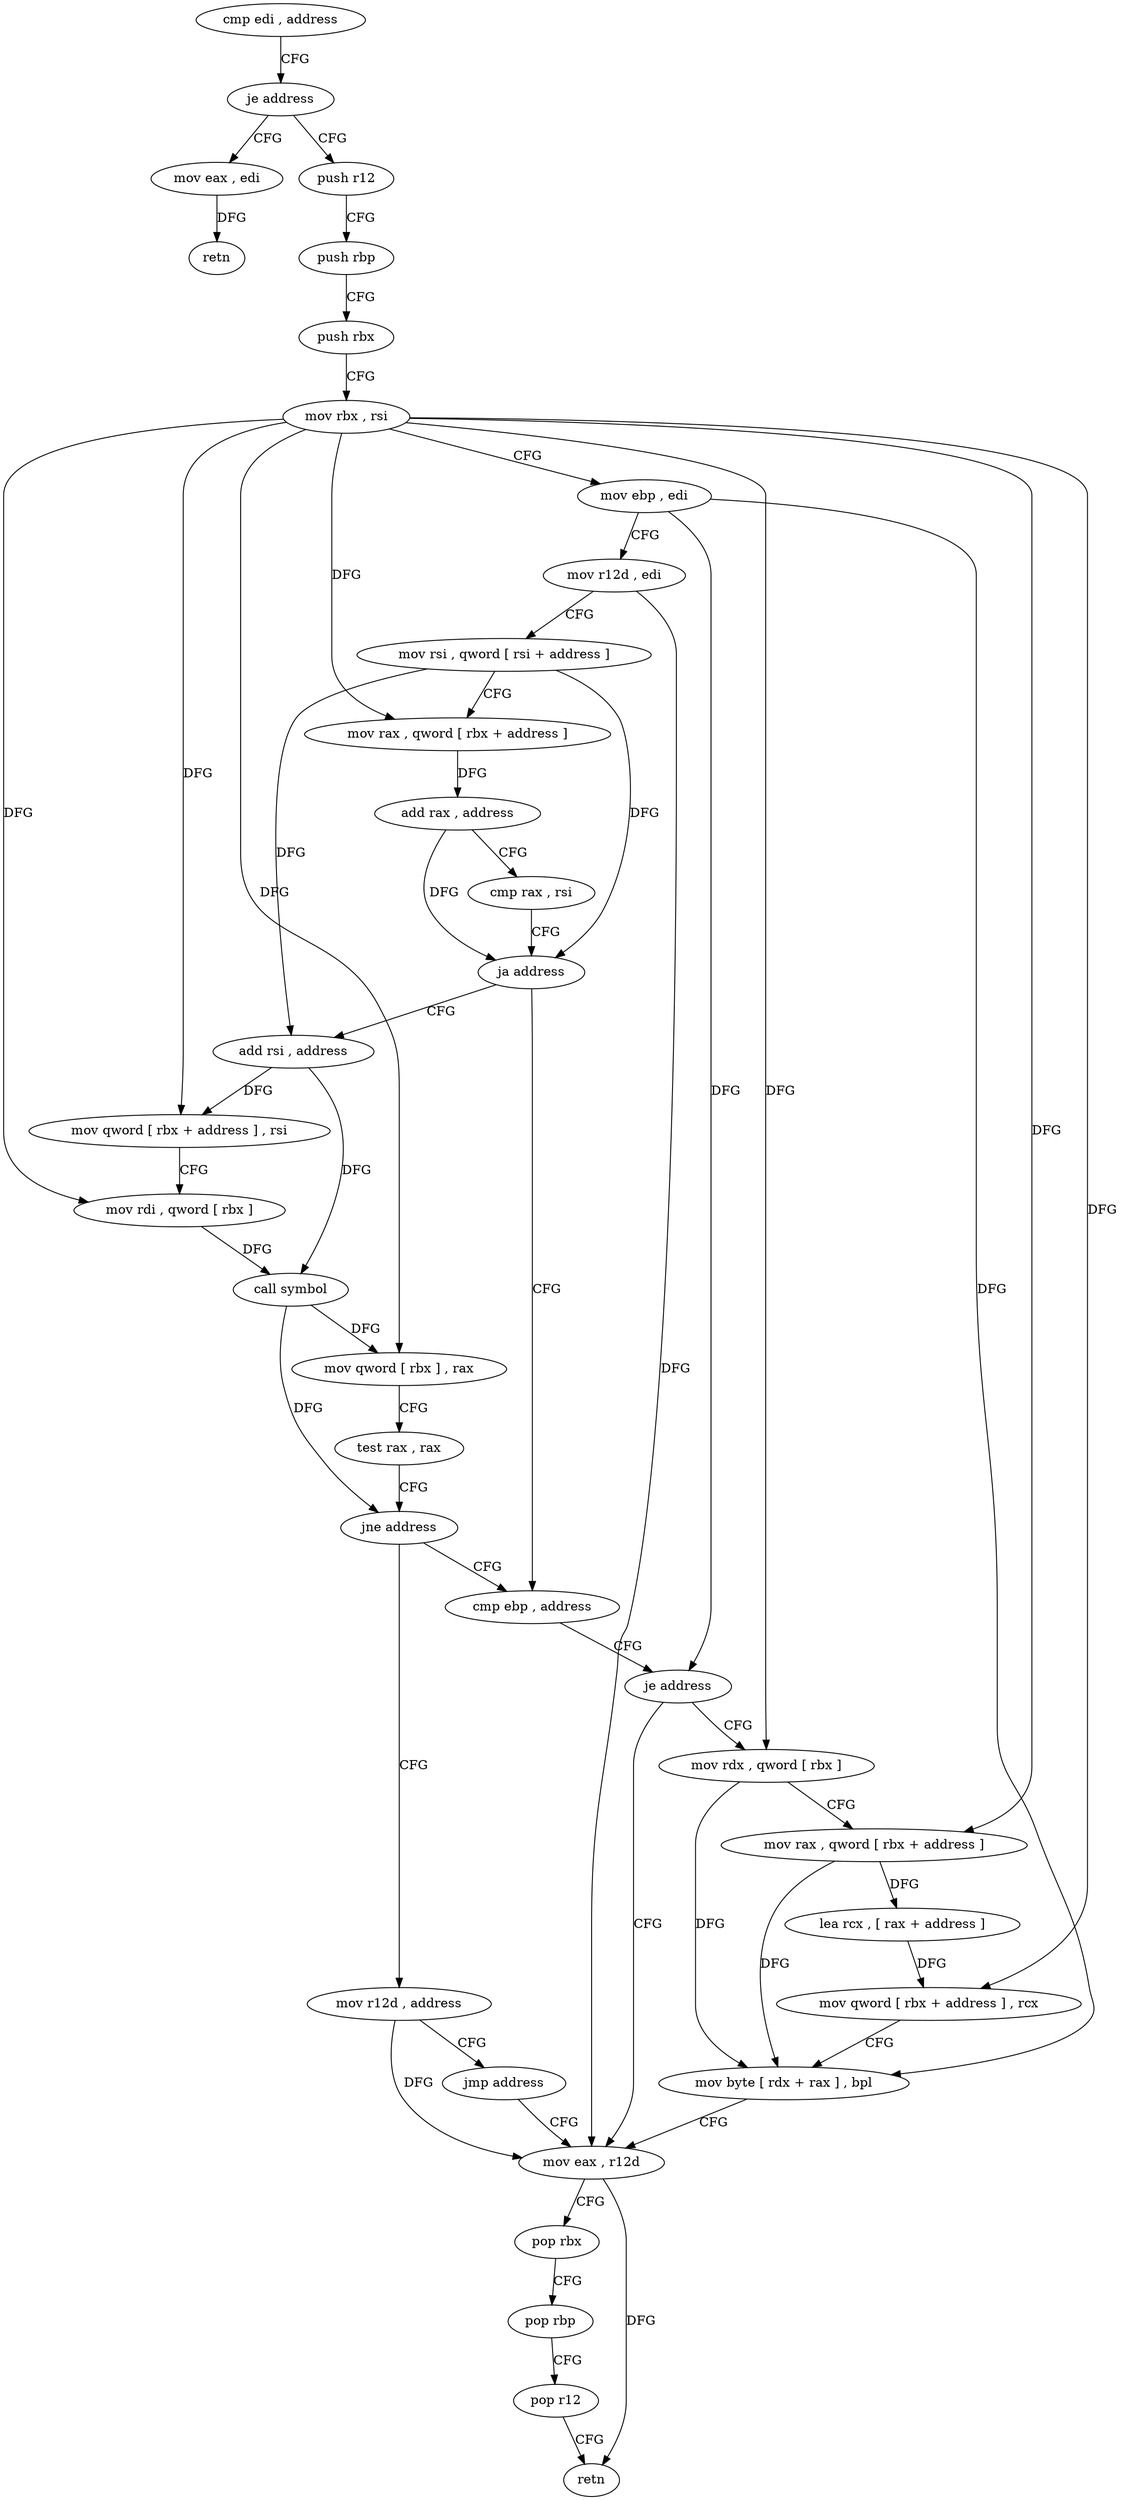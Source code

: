 digraph "func" {
"154169" [label = "cmp edi , address" ]
"154172" [label = "je address" ]
"154270" [label = "mov eax , edi" ]
"154174" [label = "push r12" ]
"154272" [label = "retn" ]
"154176" [label = "push rbp" ]
"154177" [label = "push rbx" ]
"154178" [label = "mov rbx , rsi" ]
"154181" [label = "mov ebp , edi" ]
"154183" [label = "mov r12d , edi" ]
"154186" [label = "mov rsi , qword [ rsi + address ]" ]
"154190" [label = "mov rax , qword [ rbx + address ]" ]
"154194" [label = "add rax , address" ]
"154198" [label = "cmp rax , rsi" ]
"154201" [label = "ja address" ]
"154235" [label = "add rsi , address" ]
"154203" [label = "cmp ebp , address" ]
"154242" [label = "mov qword [ rbx + address ] , rsi" ]
"154246" [label = "mov rdi , qword [ rbx ]" ]
"154249" [label = "call symbol" ]
"154254" [label = "mov qword [ rbx ] , rax" ]
"154257" [label = "test rax , rax" ]
"154260" [label = "jne address" ]
"154262" [label = "mov r12d , address" ]
"154206" [label = "je address" ]
"154227" [label = "mov eax , r12d" ]
"154208" [label = "mov rdx , qword [ rbx ]" ]
"154268" [label = "jmp address" ]
"154230" [label = "pop rbx" ]
"154231" [label = "pop rbp" ]
"154232" [label = "pop r12" ]
"154234" [label = "retn" ]
"154211" [label = "mov rax , qword [ rbx + address ]" ]
"154215" [label = "lea rcx , [ rax + address ]" ]
"154219" [label = "mov qword [ rbx + address ] , rcx" ]
"154223" [label = "mov byte [ rdx + rax ] , bpl" ]
"154169" -> "154172" [ label = "CFG" ]
"154172" -> "154270" [ label = "CFG" ]
"154172" -> "154174" [ label = "CFG" ]
"154270" -> "154272" [ label = "DFG" ]
"154174" -> "154176" [ label = "CFG" ]
"154176" -> "154177" [ label = "CFG" ]
"154177" -> "154178" [ label = "CFG" ]
"154178" -> "154181" [ label = "CFG" ]
"154178" -> "154190" [ label = "DFG" ]
"154178" -> "154242" [ label = "DFG" ]
"154178" -> "154246" [ label = "DFG" ]
"154178" -> "154254" [ label = "DFG" ]
"154178" -> "154208" [ label = "DFG" ]
"154178" -> "154211" [ label = "DFG" ]
"154178" -> "154219" [ label = "DFG" ]
"154181" -> "154183" [ label = "CFG" ]
"154181" -> "154206" [ label = "DFG" ]
"154181" -> "154223" [ label = "DFG" ]
"154183" -> "154186" [ label = "CFG" ]
"154183" -> "154227" [ label = "DFG" ]
"154186" -> "154190" [ label = "CFG" ]
"154186" -> "154201" [ label = "DFG" ]
"154186" -> "154235" [ label = "DFG" ]
"154190" -> "154194" [ label = "DFG" ]
"154194" -> "154198" [ label = "CFG" ]
"154194" -> "154201" [ label = "DFG" ]
"154198" -> "154201" [ label = "CFG" ]
"154201" -> "154235" [ label = "CFG" ]
"154201" -> "154203" [ label = "CFG" ]
"154235" -> "154242" [ label = "DFG" ]
"154235" -> "154249" [ label = "DFG" ]
"154203" -> "154206" [ label = "CFG" ]
"154242" -> "154246" [ label = "CFG" ]
"154246" -> "154249" [ label = "DFG" ]
"154249" -> "154254" [ label = "DFG" ]
"154249" -> "154260" [ label = "DFG" ]
"154254" -> "154257" [ label = "CFG" ]
"154257" -> "154260" [ label = "CFG" ]
"154260" -> "154203" [ label = "CFG" ]
"154260" -> "154262" [ label = "CFG" ]
"154262" -> "154268" [ label = "CFG" ]
"154262" -> "154227" [ label = "DFG" ]
"154206" -> "154227" [ label = "CFG" ]
"154206" -> "154208" [ label = "CFG" ]
"154227" -> "154230" [ label = "CFG" ]
"154227" -> "154234" [ label = "DFG" ]
"154208" -> "154211" [ label = "CFG" ]
"154208" -> "154223" [ label = "DFG" ]
"154268" -> "154227" [ label = "CFG" ]
"154230" -> "154231" [ label = "CFG" ]
"154231" -> "154232" [ label = "CFG" ]
"154232" -> "154234" [ label = "CFG" ]
"154211" -> "154215" [ label = "DFG" ]
"154211" -> "154223" [ label = "DFG" ]
"154215" -> "154219" [ label = "DFG" ]
"154219" -> "154223" [ label = "CFG" ]
"154223" -> "154227" [ label = "CFG" ]
}

